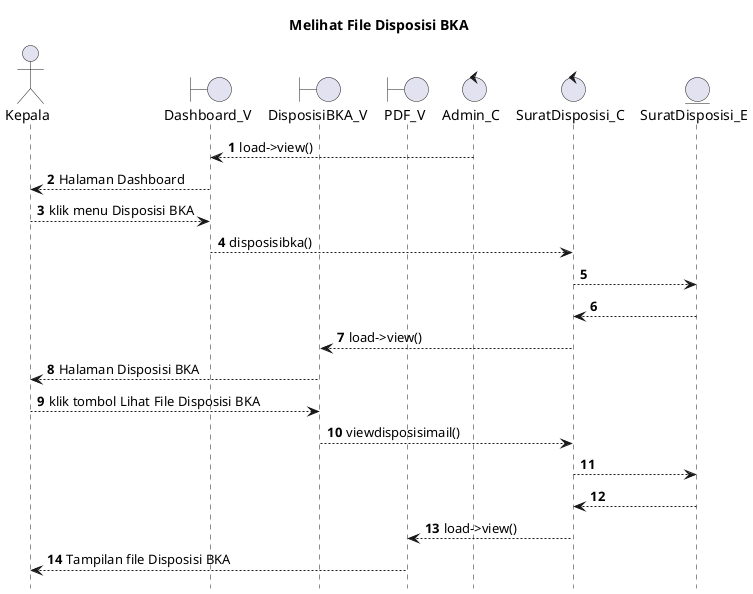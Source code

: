 @startuml

autonumber
hide footbox
title Melihat File Disposisi BKA

Actor Kepala
boundary Dashboard_V
boundary DisposisiBKA_V
boundary PDF_V
control Admin_C
control SuratDisposisi_C
Entity SuratDisposisi_E

Admin_C --> Dashboard_V: load->view()
Dashboard_V --> Kepala: Halaman Dashboard
Kepala --> Dashboard_V: klik menu Disposisi BKA
Dashboard_V --> SuratDisposisi_C: disposisibka()
SuratDisposisi_C --> SuratDisposisi_E:
    
    SuratDisposisi_E --> SuratDisposisi_C:
    SuratDisposisi_C --> DisposisiBKA_V: load->view()
    DisposisiBKA_V --> Kepala: Halaman Disposisi BKA

Kepala --> DisposisiBKA_V: klik tombol Lihat File Disposisi BKA
DisposisiBKA_V --> SuratDisposisi_C: viewdisposisimail()
SuratDisposisi_C --> SuratDisposisi_E:
   
    SuratDisposisi_E --> SuratDisposisi_C:
    SuratDisposisi_C --> PDF_V: load->view()
    PDF_V --> Kepala: Tampilan file Disposisi BKA

@enduml